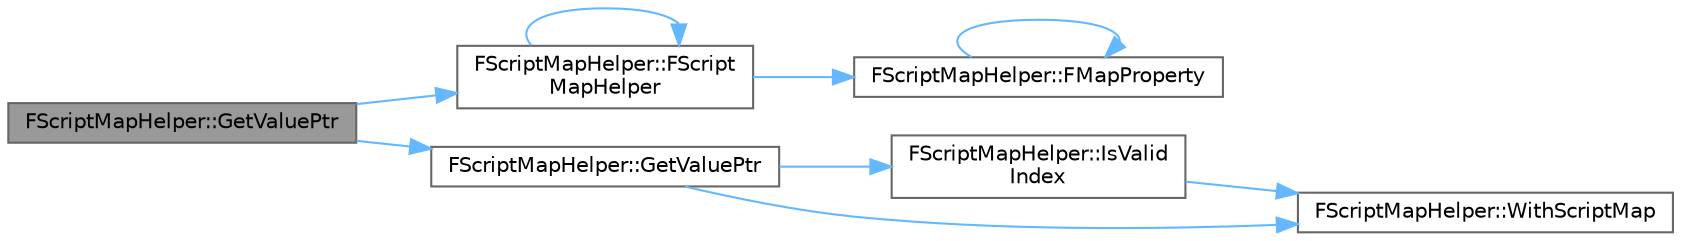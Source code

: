 digraph "FScriptMapHelper::GetValuePtr"
{
 // INTERACTIVE_SVG=YES
 // LATEX_PDF_SIZE
  bgcolor="transparent";
  edge [fontname=Helvetica,fontsize=10,labelfontname=Helvetica,labelfontsize=10];
  node [fontname=Helvetica,fontsize=10,shape=box,height=0.2,width=0.4];
  rankdir="LR";
  Node1 [id="Node000001",label="FScriptMapHelper::GetValuePtr",height=0.2,width=0.4,color="gray40", fillcolor="grey60", style="filled", fontcolor="black",tooltip="Returns a const uint8 pointer to the Value (second element) in the map."];
  Node1 -> Node2 [id="edge1_Node000001_Node000002",color="steelblue1",style="solid",tooltip=" "];
  Node2 [id="Node000002",label="FScriptMapHelper::FScript\lMapHelper",height=0.2,width=0.4,color="grey40", fillcolor="white", style="filled",URL="$d4/d21/classFScriptMapHelper.html#afe165a9c3c69400cde839685685c96ec",tooltip="Constructor, brings together a property and an instance of the property located in memory."];
  Node2 -> Node2 [id="edge2_Node000002_Node000002",color="steelblue1",style="solid",tooltip=" "];
  Node2 -> Node3 [id="edge3_Node000002_Node000003",color="steelblue1",style="solid",tooltip=" "];
  Node3 [id="Node000003",label="FScriptMapHelper::FMapProperty",height=0.2,width=0.4,color="grey40", fillcolor="white", style="filled",URL="$d4/d21/classFScriptMapHelper.html#ae95d42c156d8acd778eca6af2fd0c5ab",tooltip=" "];
  Node3 -> Node3 [id="edge4_Node000003_Node000003",color="steelblue1",style="solid",tooltip=" "];
  Node1 -> Node4 [id="edge5_Node000001_Node000004",color="steelblue1",style="solid",tooltip=" "];
  Node4 [id="Node000004",label="FScriptMapHelper::GetValuePtr",height=0.2,width=0.4,color="grey40", fillcolor="white", style="filled",URL="$d4/d21/classFScriptMapHelper.html#a9e4adf201fb31a693c270de9c14eb55e",tooltip="Returns a uint8 pointer to the Value (second element) in the map."];
  Node4 -> Node5 [id="edge6_Node000004_Node000005",color="steelblue1",style="solid",tooltip=" "];
  Node5 [id="Node000005",label="FScriptMapHelper::IsValid\lIndex",height=0.2,width=0.4,color="grey40", fillcolor="white", style="filled",URL="$d4/d21/classFScriptMapHelper.html#afa9a09d25e073fa62fca5f04c4fa1b88",tooltip="Index range check."];
  Node5 -> Node6 [id="edge7_Node000005_Node000006",color="steelblue1",style="solid",tooltip=" "];
  Node6 [id="Node000006",label="FScriptMapHelper::WithScriptMap",height=0.2,width=0.4,color="grey40", fillcolor="white", style="filled",URL="$d4/d21/classFScriptMapHelper.html#ad068ece7a3e0a66870836ea53dd93df9",tooltip=" "];
  Node4 -> Node6 [id="edge8_Node000004_Node000006",color="steelblue1",style="solid",tooltip=" "];
}

